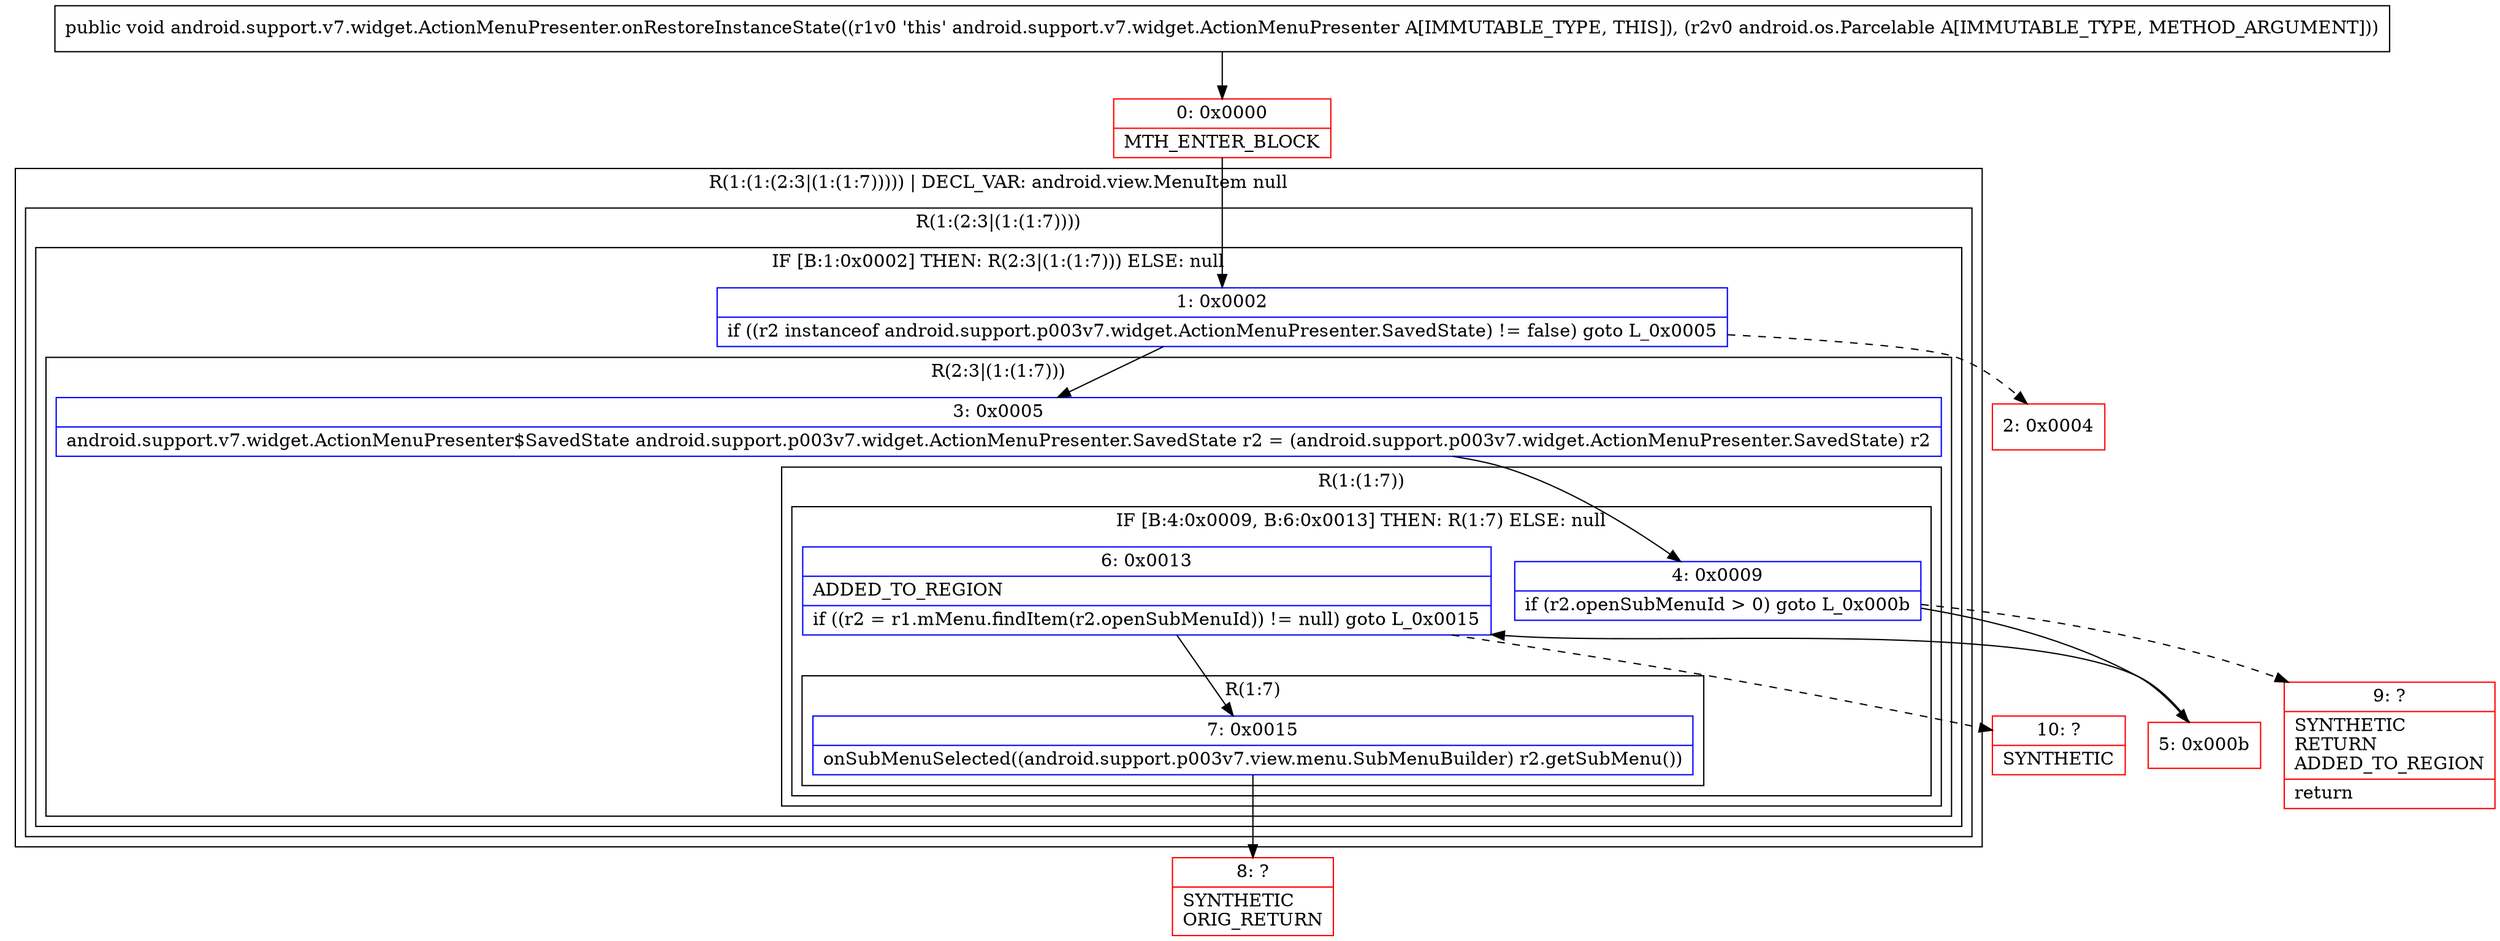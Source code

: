 digraph "CFG forandroid.support.v7.widget.ActionMenuPresenter.onRestoreInstanceState(Landroid\/os\/Parcelable;)V" {
subgraph cluster_Region_620831117 {
label = "R(1:(1:(2:3|(1:(1:7))))) | DECL_VAR: android.view.MenuItem null\l";
node [shape=record,color=blue];
subgraph cluster_Region_1718126245 {
label = "R(1:(2:3|(1:(1:7))))";
node [shape=record,color=blue];
subgraph cluster_IfRegion_704572549 {
label = "IF [B:1:0x0002] THEN: R(2:3|(1:(1:7))) ELSE: null";
node [shape=record,color=blue];
Node_1 [shape=record,label="{1\:\ 0x0002|if ((r2 instanceof android.support.p003v7.widget.ActionMenuPresenter.SavedState) != false) goto L_0x0005\l}"];
subgraph cluster_Region_333869036 {
label = "R(2:3|(1:(1:7)))";
node [shape=record,color=blue];
Node_3 [shape=record,label="{3\:\ 0x0005|android.support.v7.widget.ActionMenuPresenter$SavedState android.support.p003v7.widget.ActionMenuPresenter.SavedState r2 = (android.support.p003v7.widget.ActionMenuPresenter.SavedState) r2\l}"];
subgraph cluster_Region_1765285863 {
label = "R(1:(1:7))";
node [shape=record,color=blue];
subgraph cluster_IfRegion_1916643739 {
label = "IF [B:4:0x0009, B:6:0x0013] THEN: R(1:7) ELSE: null";
node [shape=record,color=blue];
Node_4 [shape=record,label="{4\:\ 0x0009|if (r2.openSubMenuId \> 0) goto L_0x000b\l}"];
Node_6 [shape=record,label="{6\:\ 0x0013|ADDED_TO_REGION\l|if ((r2 = r1.mMenu.findItem(r2.openSubMenuId)) != null) goto L_0x0015\l}"];
subgraph cluster_Region_1159288324 {
label = "R(1:7)";
node [shape=record,color=blue];
Node_7 [shape=record,label="{7\:\ 0x0015|onSubMenuSelected((android.support.p003v7.view.menu.SubMenuBuilder) r2.getSubMenu())\l}"];
}
}
}
}
}
}
}
Node_0 [shape=record,color=red,label="{0\:\ 0x0000|MTH_ENTER_BLOCK\l}"];
Node_2 [shape=record,color=red,label="{2\:\ 0x0004}"];
Node_5 [shape=record,color=red,label="{5\:\ 0x000b}"];
Node_8 [shape=record,color=red,label="{8\:\ ?|SYNTHETIC\lORIG_RETURN\l}"];
Node_9 [shape=record,color=red,label="{9\:\ ?|SYNTHETIC\lRETURN\lADDED_TO_REGION\l|return\l}"];
Node_10 [shape=record,color=red,label="{10\:\ ?|SYNTHETIC\l}"];
MethodNode[shape=record,label="{public void android.support.v7.widget.ActionMenuPresenter.onRestoreInstanceState((r1v0 'this' android.support.v7.widget.ActionMenuPresenter A[IMMUTABLE_TYPE, THIS]), (r2v0 android.os.Parcelable A[IMMUTABLE_TYPE, METHOD_ARGUMENT])) }"];
MethodNode -> Node_0;
Node_1 -> Node_2[style=dashed];
Node_1 -> Node_3;
Node_3 -> Node_4;
Node_4 -> Node_5;
Node_4 -> Node_9[style=dashed];
Node_6 -> Node_7;
Node_6 -> Node_10[style=dashed];
Node_7 -> Node_8;
Node_0 -> Node_1;
Node_5 -> Node_6;
}

